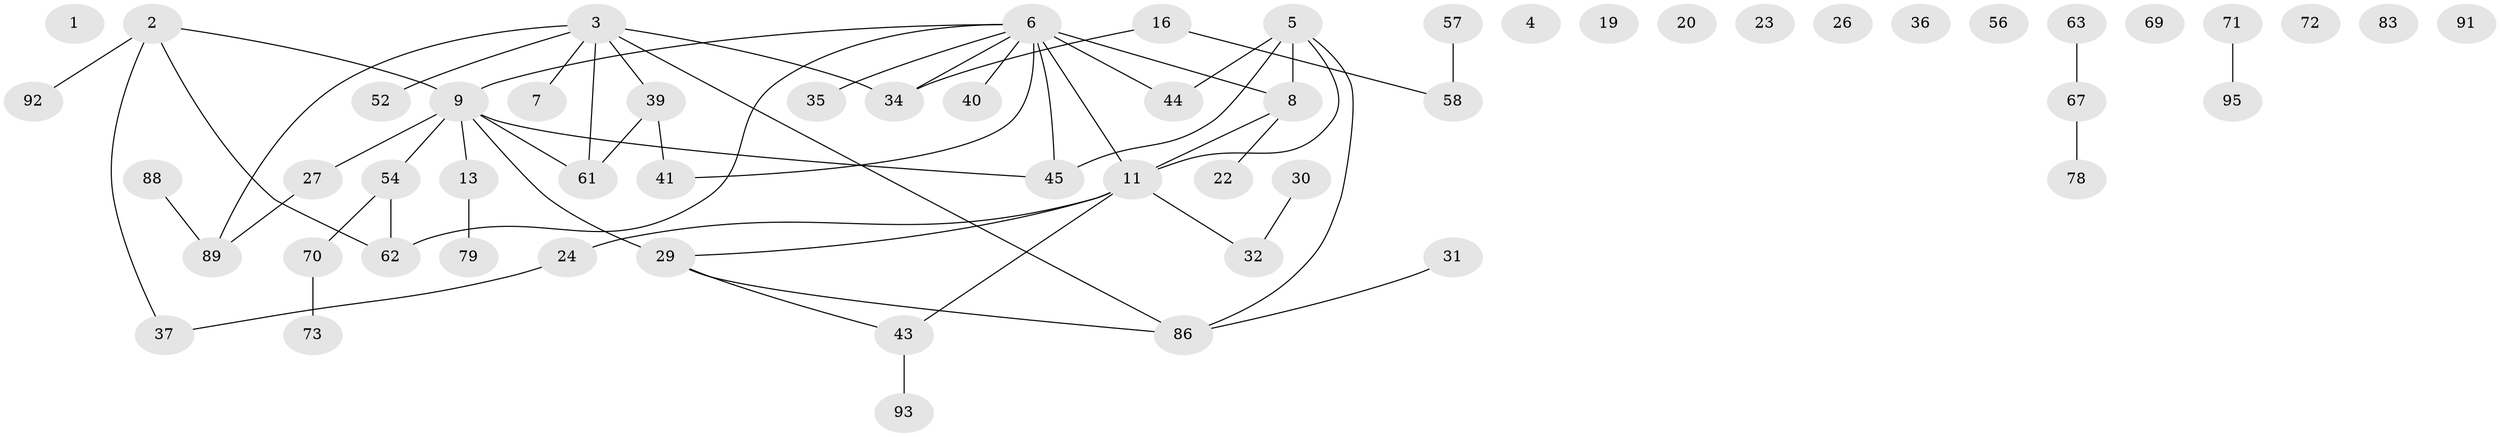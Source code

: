 // original degree distribution, {0: 0.10526315789473684, 3: 0.21052631578947367, 2: 0.2736842105263158, 1: 0.28421052631578947, 4: 0.09473684210526316, 6: 0.010526315789473684, 5: 0.010526315789473684, 8: 0.010526315789473684}
// Generated by graph-tools (version 1.1) at 2025/16/03/04/25 18:16:36]
// undirected, 57 vertices, 58 edges
graph export_dot {
graph [start="1"]
  node [color=gray90,style=filled];
  1;
  2 [super="+12+15+55"];
  3 [super="+33+76"];
  4;
  5 [super="+10+75"];
  6 [super="+68+74+82"];
  7;
  8 [super="+14+60"];
  9 [super="+21+25+49"];
  11 [super="+18+38+53+90"];
  13 [super="+46"];
  16 [super="+17+48+87"];
  19 [super="+59"];
  20 [super="+28"];
  22 [super="+50"];
  23;
  24 [super="+77"];
  26;
  27 [super="+85"];
  29 [super="+80+94"];
  30 [super="+65"];
  31;
  32 [super="+51"];
  34 [super="+66+84"];
  35 [super="+42"];
  36;
  37;
  39 [super="+47"];
  40;
  41;
  43 [super="+81"];
  44;
  45 [super="+64"];
  52;
  54;
  56;
  57;
  58;
  61;
  62;
  63;
  67;
  69;
  70;
  71;
  72;
  73;
  78;
  79;
  83;
  86;
  88;
  89;
  91;
  92;
  93;
  95;
  2 -- 92;
  2 -- 37;
  2 -- 62;
  2 -- 9;
  3 -- 52;
  3 -- 7;
  3 -- 89;
  3 -- 61;
  3 -- 86;
  3 -- 34;
  3 -- 39;
  5 -- 8;
  5 -- 86;
  5 -- 44;
  5 -- 11;
  5 -- 45;
  6 -- 40;
  6 -- 34;
  6 -- 41;
  6 -- 44;
  6 -- 45;
  6 -- 62;
  6 -- 8 [weight=2];
  6 -- 9;
  6 -- 11;
  6 -- 35;
  8 -- 22;
  8 -- 11;
  9 -- 27;
  9 -- 61;
  9 -- 54;
  9 -- 13;
  9 -- 29;
  9 -- 45;
  11 -- 24;
  11 -- 43;
  11 -- 29;
  11 -- 32;
  13 -- 79;
  16 -- 58;
  16 -- 34;
  24 -- 37;
  27 -- 89;
  29 -- 86;
  29 -- 43;
  30 -- 32;
  31 -- 86;
  39 -- 41;
  39 -- 61;
  43 -- 93;
  54 -- 62;
  54 -- 70;
  57 -- 58;
  63 -- 67;
  67 -- 78;
  70 -- 73;
  71 -- 95;
  88 -- 89;
}
